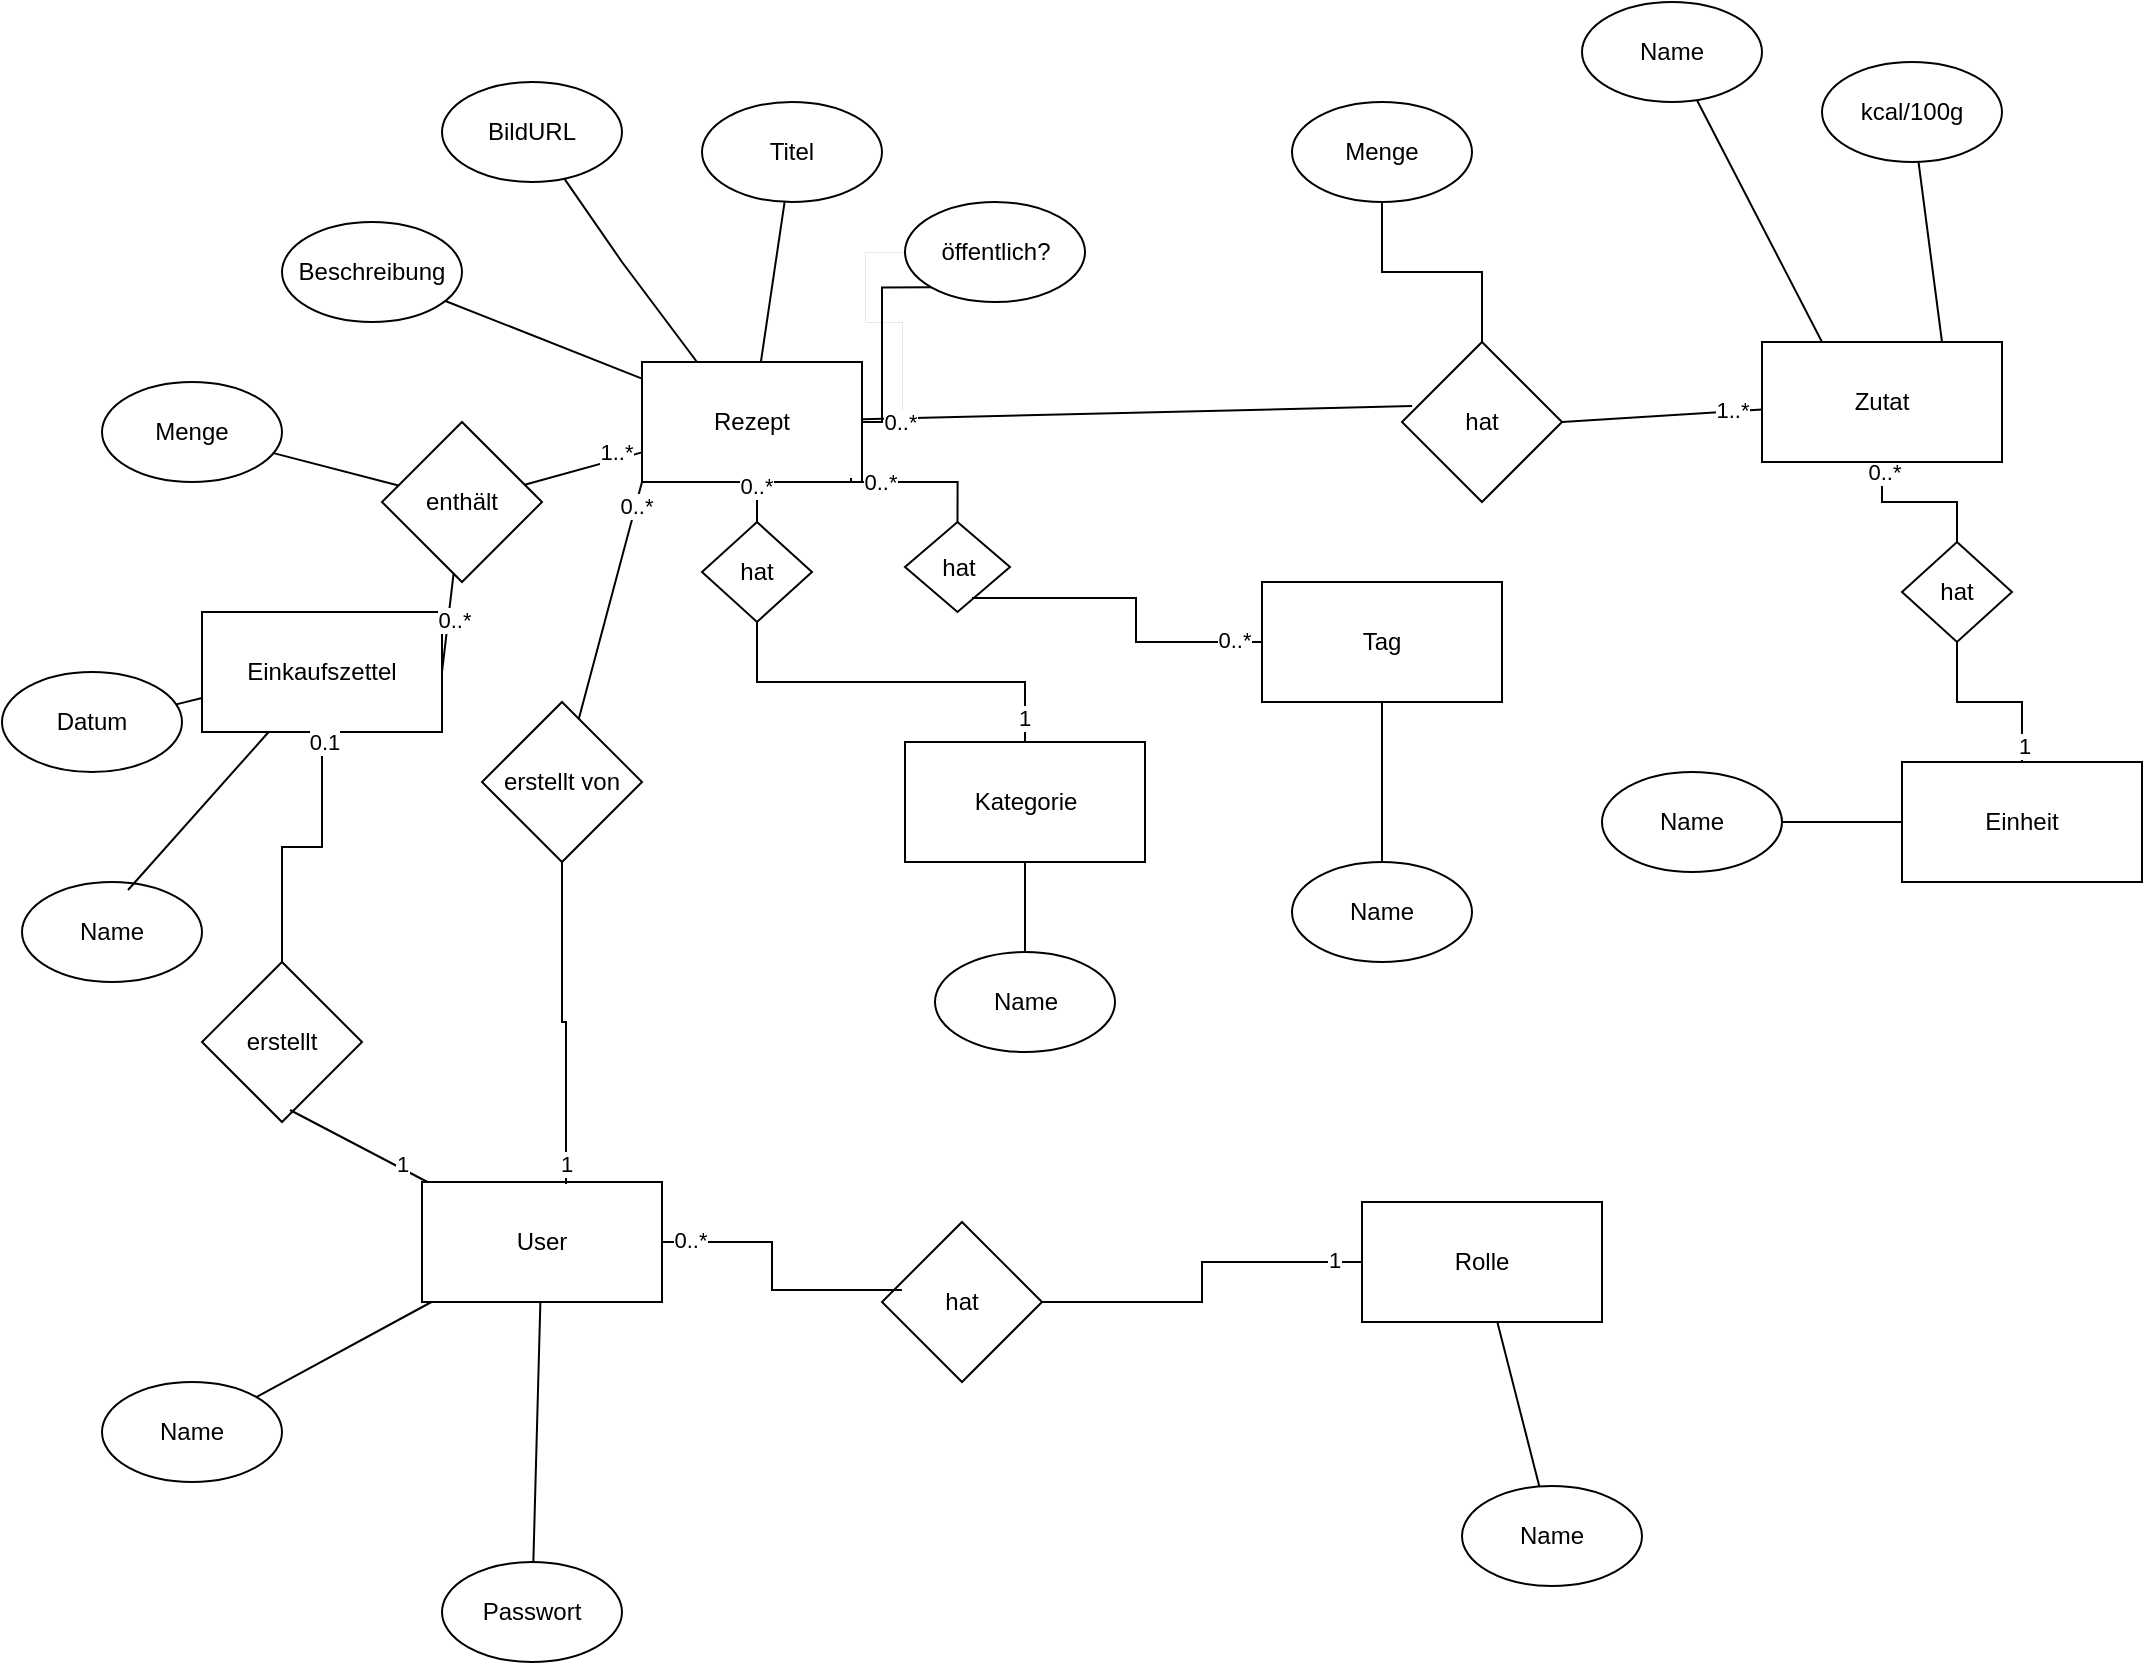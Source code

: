 <mxfile version="26.2.15">
  <diagram name="Seite-1" id="uqpldnm_wUOl9eoGRhwR">
    <mxGraphModel dx="1426" dy="859" grid="1" gridSize="10" guides="1" tooltips="1" connect="1" arrows="1" fold="1" page="1" pageScale="1" pageWidth="1169" pageHeight="1654" math="0" shadow="0">
      <root>
        <mxCell id="0" />
        <mxCell id="1" parent="0" />
        <mxCell id="oT_Oh2bxXWg6ljQe1ebA-62" style="edgeStyle=orthogonalEdgeStyle;rounded=0;orthogonalLoop=1;jettySize=auto;html=1;entryX=0;entryY=0.5;entryDx=0;entryDy=0;strokeWidth=0;endArrow=none;startFill=0;" edge="1" parent="1" source="oT_Oh2bxXWg6ljQe1ebA-1" target="oT_Oh2bxXWg6ljQe1ebA-61">
          <mxGeometry relative="1" as="geometry" />
        </mxCell>
        <mxCell id="oT_Oh2bxXWg6ljQe1ebA-63" style="edgeStyle=orthogonalEdgeStyle;rounded=0;orthogonalLoop=1;jettySize=auto;html=1;entryX=0;entryY=1;entryDx=0;entryDy=0;endArrow=none;startFill=0;" edge="1" parent="1" source="oT_Oh2bxXWg6ljQe1ebA-1" target="oT_Oh2bxXWg6ljQe1ebA-61">
          <mxGeometry relative="1" as="geometry">
            <Array as="points">
              <mxPoint x="440" y="270" />
              <mxPoint x="440" y="203" />
            </Array>
          </mxGeometry>
        </mxCell>
        <mxCell id="oT_Oh2bxXWg6ljQe1ebA-1" value="Rezept" style="rounded=0;whiteSpace=wrap;html=1;" vertex="1" parent="1">
          <mxGeometry x="320" y="240" width="110" height="60" as="geometry" />
        </mxCell>
        <mxCell id="oT_Oh2bxXWg6ljQe1ebA-50" style="edgeStyle=orthogonalEdgeStyle;rounded=0;orthogonalLoop=1;jettySize=auto;html=1;exitX=0.5;exitY=1;exitDx=0;exitDy=0;entryX=0.5;entryY=0;entryDx=0;entryDy=0;endArrow=none;startFill=0;" edge="1" parent="1" source="oT_Oh2bxXWg6ljQe1ebA-2" target="oT_Oh2bxXWg6ljQe1ebA-48">
          <mxGeometry relative="1" as="geometry" />
        </mxCell>
        <mxCell id="oT_Oh2bxXWg6ljQe1ebA-79" value="0..*" style="edgeLabel;html=1;align=center;verticalAlign=middle;resizable=0;points=[];" vertex="1" connectable="0" parent="oT_Oh2bxXWg6ljQe1ebA-50">
          <mxGeometry x="-0.871" y="1" relative="1" as="geometry">
            <mxPoint as="offset" />
          </mxGeometry>
        </mxCell>
        <mxCell id="oT_Oh2bxXWg6ljQe1ebA-2" value="Zutat" style="whiteSpace=wrap;html=1;" vertex="1" parent="1">
          <mxGeometry x="880" y="230" width="120" height="60" as="geometry" />
        </mxCell>
        <mxCell id="oT_Oh2bxXWg6ljQe1ebA-3" value="Kategorie" style="whiteSpace=wrap;html=1;" vertex="1" parent="1">
          <mxGeometry x="451.5" y="430" width="120" height="60" as="geometry" />
        </mxCell>
        <mxCell id="oT_Oh2bxXWg6ljQe1ebA-4" value="User" style="whiteSpace=wrap;html=1;" vertex="1" parent="1">
          <mxGeometry x="210" y="650" width="120" height="60" as="geometry" />
        </mxCell>
        <mxCell id="oT_Oh2bxXWg6ljQe1ebA-5" value="Einkaufszettel" style="whiteSpace=wrap;html=1;" vertex="1" parent="1">
          <mxGeometry x="100" y="365" width="120" height="60" as="geometry" />
        </mxCell>
        <mxCell id="oT_Oh2bxXWg6ljQe1ebA-6" value="Beschreibung" style="ellipse;whiteSpace=wrap;html=1;" vertex="1" parent="1">
          <mxGeometry x="140" y="170" width="90" height="50" as="geometry" />
        </mxCell>
        <mxCell id="oT_Oh2bxXWg6ljQe1ebA-7" value="BildURL" style="ellipse;whiteSpace=wrap;html=1;" vertex="1" parent="1">
          <mxGeometry x="220" y="100" width="90" height="50" as="geometry" />
        </mxCell>
        <mxCell id="oT_Oh2bxXWg6ljQe1ebA-9" value="Titel" style="ellipse;whiteSpace=wrap;html=1;" vertex="1" parent="1">
          <mxGeometry x="350" y="110" width="90" height="50" as="geometry" />
        </mxCell>
        <mxCell id="oT_Oh2bxXWg6ljQe1ebA-10" value="" style="endArrow=none;html=1;rounded=0;" edge="1" parent="1" source="oT_Oh2bxXWg6ljQe1ebA-1" target="oT_Oh2bxXWg6ljQe1ebA-6">
          <mxGeometry width="50" height="50" relative="1" as="geometry">
            <mxPoint x="390" y="490" as="sourcePoint" />
            <mxPoint x="440" y="440" as="targetPoint" />
          </mxGeometry>
        </mxCell>
        <mxCell id="oT_Oh2bxXWg6ljQe1ebA-11" value="" style="endArrow=none;html=1;rounded=0;exitX=0.25;exitY=0;exitDx=0;exitDy=0;" edge="1" parent="1" source="oT_Oh2bxXWg6ljQe1ebA-1" target="oT_Oh2bxXWg6ljQe1ebA-7">
          <mxGeometry width="50" height="50" relative="1" as="geometry">
            <mxPoint x="330" y="257" as="sourcePoint" />
            <mxPoint x="232" y="219" as="targetPoint" />
            <Array as="points">
              <mxPoint x="310" y="190" />
            </Array>
          </mxGeometry>
        </mxCell>
        <mxCell id="oT_Oh2bxXWg6ljQe1ebA-12" value="" style="endArrow=none;html=1;rounded=0;" edge="1" parent="1" source="oT_Oh2bxXWg6ljQe1ebA-1" target="oT_Oh2bxXWg6ljQe1ebA-9">
          <mxGeometry width="50" height="50" relative="1" as="geometry">
            <mxPoint x="340" y="267" as="sourcePoint" />
            <mxPoint x="242" y="229" as="targetPoint" />
          </mxGeometry>
        </mxCell>
        <mxCell id="oT_Oh2bxXWg6ljQe1ebA-14" value="Rolle" style="whiteSpace=wrap;html=1;" vertex="1" parent="1">
          <mxGeometry x="680" y="660" width="120" height="60" as="geometry" />
        </mxCell>
        <mxCell id="oT_Oh2bxXWg6ljQe1ebA-15" value="Name" style="ellipse;whiteSpace=wrap;html=1;" vertex="1" parent="1">
          <mxGeometry x="790" y="60" width="90" height="50" as="geometry" />
        </mxCell>
        <mxCell id="oT_Oh2bxXWg6ljQe1ebA-16" value="kcal/100g" style="ellipse;whiteSpace=wrap;html=1;" vertex="1" parent="1">
          <mxGeometry x="910" y="90" width="90" height="50" as="geometry" />
        </mxCell>
        <mxCell id="oT_Oh2bxXWg6ljQe1ebA-17" value="" style="endArrow=none;html=1;rounded=0;exitX=0.25;exitY=0;exitDx=0;exitDy=0;" edge="1" parent="1" source="oT_Oh2bxXWg6ljQe1ebA-2" target="oT_Oh2bxXWg6ljQe1ebA-15">
          <mxGeometry width="50" height="50" relative="1" as="geometry">
            <mxPoint x="570" y="210" as="sourcePoint" />
            <mxPoint x="620" y="160" as="targetPoint" />
          </mxGeometry>
        </mxCell>
        <mxCell id="oT_Oh2bxXWg6ljQe1ebA-18" value="" style="endArrow=none;html=1;rounded=0;exitX=0.75;exitY=0;exitDx=0;exitDy=0;" edge="1" parent="1" source="oT_Oh2bxXWg6ljQe1ebA-2" target="oT_Oh2bxXWg6ljQe1ebA-16">
          <mxGeometry width="50" height="50" relative="1" as="geometry">
            <mxPoint x="680" y="220" as="sourcePoint" />
            <mxPoint x="710" y="180" as="targetPoint" />
          </mxGeometry>
        </mxCell>
        <mxCell id="oT_Oh2bxXWg6ljQe1ebA-51" value="" style="edgeStyle=orthogonalEdgeStyle;rounded=0;orthogonalLoop=1;jettySize=auto;html=1;endArrow=none;startFill=0;" edge="1" parent="1" source="oT_Oh2bxXWg6ljQe1ebA-19" target="oT_Oh2bxXWg6ljQe1ebA-48">
          <mxGeometry relative="1" as="geometry" />
        </mxCell>
        <mxCell id="oT_Oh2bxXWg6ljQe1ebA-78" value="1" style="edgeLabel;html=1;align=center;verticalAlign=middle;resizable=0;points=[];" vertex="1" connectable="0" parent="oT_Oh2bxXWg6ljQe1ebA-51">
          <mxGeometry x="-0.827" y="-1" relative="1" as="geometry">
            <mxPoint as="offset" />
          </mxGeometry>
        </mxCell>
        <mxCell id="oT_Oh2bxXWg6ljQe1ebA-19" value="Einheit" style="whiteSpace=wrap;html=1;" vertex="1" parent="1">
          <mxGeometry x="950" y="440" width="120" height="60" as="geometry" />
        </mxCell>
        <mxCell id="oT_Oh2bxXWg6ljQe1ebA-21" value="Name" style="ellipse;whiteSpace=wrap;html=1;" vertex="1" parent="1">
          <mxGeometry x="800" y="445" width="90" height="50" as="geometry" />
        </mxCell>
        <mxCell id="oT_Oh2bxXWg6ljQe1ebA-24" value="" style="endArrow=none;html=1;rounded=0;" edge="1" parent="1" source="oT_Oh2bxXWg6ljQe1ebA-21" target="oT_Oh2bxXWg6ljQe1ebA-19">
          <mxGeometry width="50" height="50" relative="1" as="geometry">
            <mxPoint x="390" y="490" as="sourcePoint" />
            <mxPoint x="440" y="440" as="targetPoint" />
          </mxGeometry>
        </mxCell>
        <mxCell id="oT_Oh2bxXWg6ljQe1ebA-26" value="Name" style="ellipse;whiteSpace=wrap;html=1;" vertex="1" parent="1">
          <mxGeometry x="466.5" y="535" width="90" height="50" as="geometry" />
        </mxCell>
        <mxCell id="oT_Oh2bxXWg6ljQe1ebA-27" value="" style="endArrow=none;html=1;rounded=0;" edge="1" parent="1" source="oT_Oh2bxXWg6ljQe1ebA-26" target="oT_Oh2bxXWg6ljQe1ebA-3">
          <mxGeometry width="50" height="50" relative="1" as="geometry">
            <mxPoint x="390" y="490" as="sourcePoint" />
            <mxPoint x="440" y="440" as="targetPoint" />
            <Array as="points" />
          </mxGeometry>
        </mxCell>
        <mxCell id="oT_Oh2bxXWg6ljQe1ebA-28" value="Datum" style="ellipse;whiteSpace=wrap;html=1;" vertex="1" parent="1">
          <mxGeometry y="395" width="90" height="50" as="geometry" />
        </mxCell>
        <mxCell id="oT_Oh2bxXWg6ljQe1ebA-29" value="Name" style="ellipse;whiteSpace=wrap;html=1;" vertex="1" parent="1">
          <mxGeometry x="10" y="500" width="90" height="50" as="geometry" />
        </mxCell>
        <mxCell id="oT_Oh2bxXWg6ljQe1ebA-30" value="" style="endArrow=none;html=1;rounded=0;" edge="1" parent="1" source="oT_Oh2bxXWg6ljQe1ebA-28" target="oT_Oh2bxXWg6ljQe1ebA-5">
          <mxGeometry width="50" height="50" relative="1" as="geometry">
            <mxPoint x="30" y="460" as="sourcePoint" />
            <mxPoint x="80" y="410" as="targetPoint" />
          </mxGeometry>
        </mxCell>
        <mxCell id="oT_Oh2bxXWg6ljQe1ebA-31" value="" style="endArrow=none;html=1;rounded=0;exitX=0.589;exitY=0.08;exitDx=0;exitDy=0;exitPerimeter=0;" edge="1" parent="1" source="oT_Oh2bxXWg6ljQe1ebA-29" target="oT_Oh2bxXWg6ljQe1ebA-5">
          <mxGeometry width="50" height="50" relative="1" as="geometry">
            <mxPoint x="190" y="440" as="sourcePoint" />
            <mxPoint x="240" y="390" as="targetPoint" />
          </mxGeometry>
        </mxCell>
        <mxCell id="oT_Oh2bxXWg6ljQe1ebA-32" value="Name" style="ellipse;whiteSpace=wrap;html=1;" vertex="1" parent="1">
          <mxGeometry x="50" y="750" width="90" height="50" as="geometry" />
        </mxCell>
        <mxCell id="oT_Oh2bxXWg6ljQe1ebA-33" value="Passwort" style="ellipse;whiteSpace=wrap;html=1;" vertex="1" parent="1">
          <mxGeometry x="220" y="840" width="90" height="50" as="geometry" />
        </mxCell>
        <mxCell id="oT_Oh2bxXWg6ljQe1ebA-34" value="Name" style="ellipse;whiteSpace=wrap;html=1;" vertex="1" parent="1">
          <mxGeometry x="730" y="802" width="90" height="50" as="geometry" />
        </mxCell>
        <mxCell id="oT_Oh2bxXWg6ljQe1ebA-35" value="" style="endArrow=none;html=1;rounded=0;" edge="1" parent="1" source="oT_Oh2bxXWg6ljQe1ebA-14" target="oT_Oh2bxXWg6ljQe1ebA-34">
          <mxGeometry width="50" height="50" relative="1" as="geometry">
            <mxPoint x="390" y="490" as="sourcePoint" />
            <mxPoint x="440" y="440" as="targetPoint" />
            <Array as="points" />
          </mxGeometry>
        </mxCell>
        <mxCell id="oT_Oh2bxXWg6ljQe1ebA-36" value="" style="endArrow=none;html=1;rounded=0;" edge="1" parent="1" source="oT_Oh2bxXWg6ljQe1ebA-4" target="oT_Oh2bxXWg6ljQe1ebA-33">
          <mxGeometry width="50" height="50" relative="1" as="geometry">
            <mxPoint x="390" y="490" as="sourcePoint" />
            <mxPoint x="440" y="440" as="targetPoint" />
          </mxGeometry>
        </mxCell>
        <mxCell id="oT_Oh2bxXWg6ljQe1ebA-37" value="" style="endArrow=none;html=1;rounded=0;" edge="1" parent="1" source="oT_Oh2bxXWg6ljQe1ebA-32" target="oT_Oh2bxXWg6ljQe1ebA-4">
          <mxGeometry width="50" height="50" relative="1" as="geometry">
            <mxPoint x="90" y="670" as="sourcePoint" />
            <mxPoint x="120" y="645" as="targetPoint" />
          </mxGeometry>
        </mxCell>
        <mxCell id="oT_Oh2bxXWg6ljQe1ebA-38" value="enthält" style="rhombus;whiteSpace=wrap;html=1;" vertex="1" parent="1">
          <mxGeometry x="190" y="270" width="80" height="80" as="geometry" />
        </mxCell>
        <mxCell id="oT_Oh2bxXWg6ljQe1ebA-39" value="Menge" style="ellipse;whiteSpace=wrap;html=1;" vertex="1" parent="1">
          <mxGeometry x="50" y="250" width="90" height="50" as="geometry" />
        </mxCell>
        <mxCell id="oT_Oh2bxXWg6ljQe1ebA-40" value="" style="endArrow=none;html=1;rounded=0;exitX=1;exitY=0.5;exitDx=0;exitDy=0;" edge="1" parent="1" source="oT_Oh2bxXWg6ljQe1ebA-5" target="oT_Oh2bxXWg6ljQe1ebA-38">
          <mxGeometry width="50" height="50" relative="1" as="geometry">
            <mxPoint x="180" y="390" as="sourcePoint" />
            <mxPoint x="230" y="340" as="targetPoint" />
          </mxGeometry>
        </mxCell>
        <mxCell id="oT_Oh2bxXWg6ljQe1ebA-87" value="0..*" style="edgeLabel;html=1;align=center;verticalAlign=middle;resizable=0;points=[];" vertex="1" connectable="0" parent="oT_Oh2bxXWg6ljQe1ebA-40">
          <mxGeometry x="0.071" y="-3" relative="1" as="geometry">
            <mxPoint as="offset" />
          </mxGeometry>
        </mxCell>
        <mxCell id="oT_Oh2bxXWg6ljQe1ebA-41" value="" style="endArrow=none;html=1;rounded=0;" edge="1" parent="1" source="oT_Oh2bxXWg6ljQe1ebA-38" target="oT_Oh2bxXWg6ljQe1ebA-1">
          <mxGeometry width="50" height="50" relative="1" as="geometry">
            <mxPoint x="390" y="490" as="sourcePoint" />
            <mxPoint x="440" y="440" as="targetPoint" />
          </mxGeometry>
        </mxCell>
        <mxCell id="oT_Oh2bxXWg6ljQe1ebA-86" value="1..*" style="edgeLabel;html=1;align=center;verticalAlign=middle;resizable=0;points=[];" vertex="1" connectable="0" parent="oT_Oh2bxXWg6ljQe1ebA-41">
          <mxGeometry x="0.59" y="4" relative="1" as="geometry">
            <mxPoint as="offset" />
          </mxGeometry>
        </mxCell>
        <mxCell id="oT_Oh2bxXWg6ljQe1ebA-42" value="" style="endArrow=none;html=1;rounded=0;" edge="1" parent="1" source="oT_Oh2bxXWg6ljQe1ebA-38" target="oT_Oh2bxXWg6ljQe1ebA-39">
          <mxGeometry width="50" height="50" relative="1" as="geometry">
            <mxPoint x="390" y="490" as="sourcePoint" />
            <mxPoint x="440" y="440" as="targetPoint" />
          </mxGeometry>
        </mxCell>
        <mxCell id="oT_Oh2bxXWg6ljQe1ebA-43" value="hat" style="rhombus;whiteSpace=wrap;html=1;" vertex="1" parent="1">
          <mxGeometry x="700" y="230" width="80" height="80" as="geometry" />
        </mxCell>
        <mxCell id="oT_Oh2bxXWg6ljQe1ebA-44" value="" style="endArrow=none;html=1;rounded=0;entryX=0.063;entryY=0.4;entryDx=0;entryDy=0;entryPerimeter=0;" edge="1" parent="1" source="oT_Oh2bxXWg6ljQe1ebA-1" target="oT_Oh2bxXWg6ljQe1ebA-43">
          <mxGeometry width="50" height="50" relative="1" as="geometry">
            <mxPoint x="390" y="490" as="sourcePoint" />
            <mxPoint x="490" y="260" as="targetPoint" />
          </mxGeometry>
        </mxCell>
        <mxCell id="oT_Oh2bxXWg6ljQe1ebA-77" value="0..*" style="edgeLabel;html=1;align=center;verticalAlign=middle;resizable=0;points=[];" vertex="1" connectable="0" parent="oT_Oh2bxXWg6ljQe1ebA-44">
          <mxGeometry x="-0.862" y="-2" relative="1" as="geometry">
            <mxPoint as="offset" />
          </mxGeometry>
        </mxCell>
        <mxCell id="oT_Oh2bxXWg6ljQe1ebA-45" value="" style="endArrow=none;html=1;rounded=0;entryX=1;entryY=0.5;entryDx=0;entryDy=0;" edge="1" parent="1" source="oT_Oh2bxXWg6ljQe1ebA-2" target="oT_Oh2bxXWg6ljQe1ebA-43">
          <mxGeometry width="50" height="50" relative="1" as="geometry">
            <mxPoint x="390" y="490" as="sourcePoint" />
            <mxPoint x="440" y="440" as="targetPoint" />
          </mxGeometry>
        </mxCell>
        <mxCell id="oT_Oh2bxXWg6ljQe1ebA-76" value="1..*" style="edgeLabel;html=1;align=center;verticalAlign=middle;resizable=0;points=[];" vertex="1" connectable="0" parent="oT_Oh2bxXWg6ljQe1ebA-45">
          <mxGeometry x="-0.701" y="-1" relative="1" as="geometry">
            <mxPoint as="offset" />
          </mxGeometry>
        </mxCell>
        <mxCell id="oT_Oh2bxXWg6ljQe1ebA-47" style="edgeStyle=orthogonalEdgeStyle;rounded=0;orthogonalLoop=1;jettySize=auto;html=1;endArrow=none;startFill=0;" edge="1" parent="1" source="oT_Oh2bxXWg6ljQe1ebA-46" target="oT_Oh2bxXWg6ljQe1ebA-43">
          <mxGeometry relative="1" as="geometry" />
        </mxCell>
        <mxCell id="oT_Oh2bxXWg6ljQe1ebA-46" value="Menge" style="ellipse;whiteSpace=wrap;html=1;" vertex="1" parent="1">
          <mxGeometry x="645" y="110" width="90" height="50" as="geometry" />
        </mxCell>
        <mxCell id="oT_Oh2bxXWg6ljQe1ebA-48" value="hat" style="rhombus;whiteSpace=wrap;html=1;" vertex="1" parent="1">
          <mxGeometry x="950" y="330" width="55" height="50" as="geometry" />
        </mxCell>
        <mxCell id="oT_Oh2bxXWg6ljQe1ebA-53" style="edgeStyle=orthogonalEdgeStyle;rounded=0;orthogonalLoop=1;jettySize=auto;html=1;exitX=0.5;exitY=0;exitDx=0;exitDy=0;endArrow=none;startFill=0;" edge="1" parent="1" source="oT_Oh2bxXWg6ljQe1ebA-52" target="oT_Oh2bxXWg6ljQe1ebA-1">
          <mxGeometry relative="1" as="geometry" />
        </mxCell>
        <mxCell id="oT_Oh2bxXWg6ljQe1ebA-83" value="0..*" style="edgeLabel;html=1;align=center;verticalAlign=middle;resizable=0;points=[];" vertex="1" connectable="0" parent="oT_Oh2bxXWg6ljQe1ebA-53">
          <mxGeometry x="0.6" y="2" relative="1" as="geometry">
            <mxPoint x="1" as="offset" />
          </mxGeometry>
        </mxCell>
        <mxCell id="oT_Oh2bxXWg6ljQe1ebA-54" style="edgeStyle=orthogonalEdgeStyle;rounded=0;orthogonalLoop=1;jettySize=auto;html=1;exitX=0.5;exitY=1;exitDx=0;exitDy=0;endArrow=none;startFill=0;" edge="1" parent="1" source="oT_Oh2bxXWg6ljQe1ebA-52" target="oT_Oh2bxXWg6ljQe1ebA-3">
          <mxGeometry relative="1" as="geometry" />
        </mxCell>
        <mxCell id="oT_Oh2bxXWg6ljQe1ebA-82" value="1" style="edgeLabel;html=1;align=center;verticalAlign=middle;resizable=0;points=[];" vertex="1" connectable="0" parent="oT_Oh2bxXWg6ljQe1ebA-54">
          <mxGeometry x="0.876" y="-1" relative="1" as="geometry">
            <mxPoint as="offset" />
          </mxGeometry>
        </mxCell>
        <mxCell id="oT_Oh2bxXWg6ljQe1ebA-52" value="hat" style="rhombus;whiteSpace=wrap;html=1;" vertex="1" parent="1">
          <mxGeometry x="350" y="320" width="55" height="50" as="geometry" />
        </mxCell>
        <mxCell id="oT_Oh2bxXWg6ljQe1ebA-55" value="Tag" style="whiteSpace=wrap;html=1;" vertex="1" parent="1">
          <mxGeometry x="630" y="350" width="120" height="60" as="geometry" />
        </mxCell>
        <mxCell id="oT_Oh2bxXWg6ljQe1ebA-57" style="edgeStyle=orthogonalEdgeStyle;rounded=0;orthogonalLoop=1;jettySize=auto;html=1;entryX=0.5;entryY=1;entryDx=0;entryDy=0;endArrow=none;startFill=0;" edge="1" parent="1" source="oT_Oh2bxXWg6ljQe1ebA-56" target="oT_Oh2bxXWg6ljQe1ebA-55">
          <mxGeometry relative="1" as="geometry" />
        </mxCell>
        <mxCell id="oT_Oh2bxXWg6ljQe1ebA-56" value="Name" style="ellipse;whiteSpace=wrap;html=1;" vertex="1" parent="1">
          <mxGeometry x="645" y="490" width="90" height="50" as="geometry" />
        </mxCell>
        <mxCell id="oT_Oh2bxXWg6ljQe1ebA-58" value="hat" style="rhombus;whiteSpace=wrap;html=1;" vertex="1" parent="1">
          <mxGeometry x="451.5" y="320" width="52.5" height="45" as="geometry" />
        </mxCell>
        <mxCell id="oT_Oh2bxXWg6ljQe1ebA-59" style="edgeStyle=orthogonalEdgeStyle;rounded=0;orthogonalLoop=1;jettySize=auto;html=1;entryX=0.638;entryY=0.844;entryDx=0;entryDy=0;entryPerimeter=0;endArrow=none;startFill=0;" edge="1" parent="1" source="oT_Oh2bxXWg6ljQe1ebA-55" target="oT_Oh2bxXWg6ljQe1ebA-58">
          <mxGeometry relative="1" as="geometry" />
        </mxCell>
        <mxCell id="oT_Oh2bxXWg6ljQe1ebA-80" value="0..*" style="edgeLabel;html=1;align=center;verticalAlign=middle;resizable=0;points=[];" vertex="1" connectable="0" parent="oT_Oh2bxXWg6ljQe1ebA-59">
          <mxGeometry x="-0.832" y="-1" relative="1" as="geometry">
            <mxPoint as="offset" />
          </mxGeometry>
        </mxCell>
        <mxCell id="oT_Oh2bxXWg6ljQe1ebA-60" style="edgeStyle=orthogonalEdgeStyle;rounded=0;orthogonalLoop=1;jettySize=auto;html=1;exitX=0.5;exitY=0;exitDx=0;exitDy=0;entryX=0.95;entryY=0.967;entryDx=0;entryDy=0;entryPerimeter=0;endArrow=none;startFill=0;" edge="1" parent="1" source="oT_Oh2bxXWg6ljQe1ebA-58" target="oT_Oh2bxXWg6ljQe1ebA-1">
          <mxGeometry relative="1" as="geometry">
            <Array as="points">
              <mxPoint x="478" y="300" />
              <mxPoint x="425" y="300" />
            </Array>
          </mxGeometry>
        </mxCell>
        <mxCell id="oT_Oh2bxXWg6ljQe1ebA-81" value="0..*" style="edgeLabel;html=1;align=center;verticalAlign=middle;resizable=0;points=[];" vertex="1" connectable="0" parent="oT_Oh2bxXWg6ljQe1ebA-60">
          <mxGeometry x="0.562" relative="1" as="geometry">
            <mxPoint as="offset" />
          </mxGeometry>
        </mxCell>
        <mxCell id="oT_Oh2bxXWg6ljQe1ebA-61" value="öffentlich?" style="ellipse;whiteSpace=wrap;html=1;" vertex="1" parent="1">
          <mxGeometry x="451.5" y="160" width="90" height="50" as="geometry" />
        </mxCell>
        <mxCell id="oT_Oh2bxXWg6ljQe1ebA-64" value="erstellt von" style="rhombus;whiteSpace=wrap;html=1;" vertex="1" parent="1">
          <mxGeometry x="240" y="410" width="80" height="80" as="geometry" />
        </mxCell>
        <mxCell id="oT_Oh2bxXWg6ljQe1ebA-67" value="" style="endArrow=none;html=1;rounded=0;entryX=0;entryY=1;entryDx=0;entryDy=0;" edge="1" parent="1" source="oT_Oh2bxXWg6ljQe1ebA-64" target="oT_Oh2bxXWg6ljQe1ebA-1">
          <mxGeometry width="50" height="50" relative="1" as="geometry">
            <mxPoint x="470" y="500" as="sourcePoint" />
            <mxPoint x="520" y="450" as="targetPoint" />
          </mxGeometry>
        </mxCell>
        <mxCell id="oT_Oh2bxXWg6ljQe1ebA-85" value="0..*" style="edgeLabel;html=1;align=center;verticalAlign=middle;resizable=0;points=[];" vertex="1" connectable="0" parent="oT_Oh2bxXWg6ljQe1ebA-67">
          <mxGeometry x="0.798" relative="1" as="geometry">
            <mxPoint as="offset" />
          </mxGeometry>
        </mxCell>
        <mxCell id="oT_Oh2bxXWg6ljQe1ebA-68" style="edgeStyle=orthogonalEdgeStyle;rounded=0;orthogonalLoop=1;jettySize=auto;html=1;entryX=0.6;entryY=0.017;entryDx=0;entryDy=0;entryPerimeter=0;endArrow=none;startFill=0;" edge="1" parent="1" source="oT_Oh2bxXWg6ljQe1ebA-64" target="oT_Oh2bxXWg6ljQe1ebA-4">
          <mxGeometry relative="1" as="geometry" />
        </mxCell>
        <mxCell id="oT_Oh2bxXWg6ljQe1ebA-84" value="1" style="edgeLabel;html=1;align=center;verticalAlign=middle;resizable=0;points=[];" vertex="1" connectable="0" parent="oT_Oh2bxXWg6ljQe1ebA-68">
          <mxGeometry x="0.877" relative="1" as="geometry">
            <mxPoint as="offset" />
          </mxGeometry>
        </mxCell>
        <mxCell id="oT_Oh2bxXWg6ljQe1ebA-71" style="edgeStyle=orthogonalEdgeStyle;rounded=0;orthogonalLoop=1;jettySize=auto;html=1;endArrow=none;startFill=0;" edge="1" parent="1" source="oT_Oh2bxXWg6ljQe1ebA-69" target="oT_Oh2bxXWg6ljQe1ebA-5">
          <mxGeometry relative="1" as="geometry" />
        </mxCell>
        <mxCell id="oT_Oh2bxXWg6ljQe1ebA-88" value="0.1" style="edgeLabel;html=1;align=center;verticalAlign=middle;resizable=0;points=[];" vertex="1" connectable="0" parent="oT_Oh2bxXWg6ljQe1ebA-71">
          <mxGeometry x="0.926" y="-1" relative="1" as="geometry">
            <mxPoint as="offset" />
          </mxGeometry>
        </mxCell>
        <mxCell id="oT_Oh2bxXWg6ljQe1ebA-69" value="erstellt" style="rhombus;whiteSpace=wrap;html=1;" vertex="1" parent="1">
          <mxGeometry x="100" y="540" width="80" height="80" as="geometry" />
        </mxCell>
        <mxCell id="oT_Oh2bxXWg6ljQe1ebA-74" style="edgeStyle=orthogonalEdgeStyle;rounded=0;orthogonalLoop=1;jettySize=auto;html=1;endArrow=none;startFill=0;" edge="1" parent="1" source="oT_Oh2bxXWg6ljQe1ebA-72" target="oT_Oh2bxXWg6ljQe1ebA-14">
          <mxGeometry relative="1" as="geometry" />
        </mxCell>
        <mxCell id="oT_Oh2bxXWg6ljQe1ebA-90" value="1" style="edgeLabel;html=1;align=center;verticalAlign=middle;resizable=0;points=[];" vertex="1" connectable="0" parent="oT_Oh2bxXWg6ljQe1ebA-74">
          <mxGeometry x="0.844" y="1" relative="1" as="geometry">
            <mxPoint as="offset" />
          </mxGeometry>
        </mxCell>
        <mxCell id="oT_Oh2bxXWg6ljQe1ebA-72" value="hat" style="rhombus;whiteSpace=wrap;html=1;" vertex="1" parent="1">
          <mxGeometry x="440" y="670" width="80" height="80" as="geometry" />
        </mxCell>
        <mxCell id="oT_Oh2bxXWg6ljQe1ebA-73" style="edgeStyle=orthogonalEdgeStyle;rounded=0;orthogonalLoop=1;jettySize=auto;html=1;entryX=0.125;entryY=0.425;entryDx=0;entryDy=0;entryPerimeter=0;endArrow=none;startFill=0;" edge="1" parent="1" source="oT_Oh2bxXWg6ljQe1ebA-4" target="oT_Oh2bxXWg6ljQe1ebA-72">
          <mxGeometry relative="1" as="geometry" />
        </mxCell>
        <mxCell id="oT_Oh2bxXWg6ljQe1ebA-91" value="0..*" style="edgeLabel;html=1;align=center;verticalAlign=middle;resizable=0;points=[];" vertex="1" connectable="0" parent="oT_Oh2bxXWg6ljQe1ebA-73">
          <mxGeometry x="-0.806" y="1" relative="1" as="geometry">
            <mxPoint as="offset" />
          </mxGeometry>
        </mxCell>
        <mxCell id="oT_Oh2bxXWg6ljQe1ebA-75" value="" style="endArrow=none;html=1;rounded=0;entryX=0.55;entryY=0.925;entryDx=0;entryDy=0;entryPerimeter=0;" edge="1" parent="1" source="oT_Oh2bxXWg6ljQe1ebA-4" target="oT_Oh2bxXWg6ljQe1ebA-69">
          <mxGeometry width="50" height="50" relative="1" as="geometry">
            <mxPoint x="85" y="700" as="sourcePoint" />
            <mxPoint x="135" y="650" as="targetPoint" />
          </mxGeometry>
        </mxCell>
        <mxCell id="oT_Oh2bxXWg6ljQe1ebA-89" value="1" style="edgeLabel;html=1;align=center;verticalAlign=middle;resizable=0;points=[];" vertex="1" connectable="0" parent="oT_Oh2bxXWg6ljQe1ebA-75">
          <mxGeometry x="-0.602" y="-2" relative="1" as="geometry">
            <mxPoint as="offset" />
          </mxGeometry>
        </mxCell>
      </root>
    </mxGraphModel>
  </diagram>
</mxfile>
